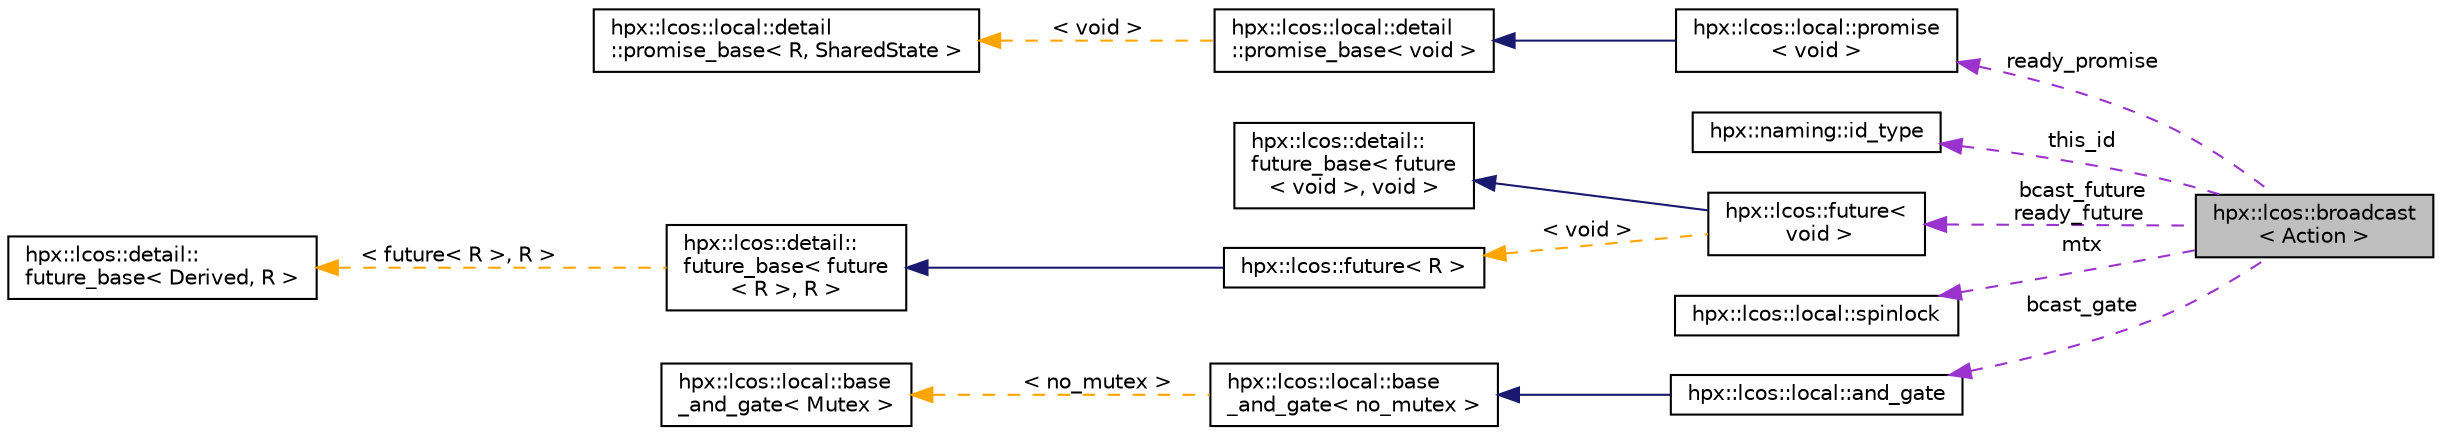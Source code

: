 digraph "hpx::lcos::broadcast&lt; Action &gt;"
{
  edge [fontname="Helvetica",fontsize="10",labelfontname="Helvetica",labelfontsize="10"];
  node [fontname="Helvetica",fontsize="10",shape=record];
  rankdir="LR";
  Node1 [label="hpx::lcos::broadcast\l\< Action \>",height=0.2,width=0.4,color="black", fillcolor="grey75", style="filled", fontcolor="black"];
  Node2 -> Node1 [dir="back",color="darkorchid3",fontsize="10",style="dashed",label=" ready_promise" ,fontname="Helvetica"];
  Node2 [label="hpx::lcos::local::promise\l\< void \>",height=0.2,width=0.4,color="black", fillcolor="white", style="filled",URL="$d3/dc1/classhpx_1_1lcos_1_1local_1_1promise_3_01void_01_4.html"];
  Node3 -> Node2 [dir="back",color="midnightblue",fontsize="10",style="solid",fontname="Helvetica"];
  Node3 [label="hpx::lcos::local::detail\l::promise_base\< void \>",height=0.2,width=0.4,color="black", fillcolor="white", style="filled",URL="$d5/da1/classhpx_1_1lcos_1_1local_1_1detail_1_1promise__base.html"];
  Node4 -> Node3 [dir="back",color="orange",fontsize="10",style="dashed",label=" \< void \>" ,fontname="Helvetica"];
  Node4 [label="hpx::lcos::local::detail\l::promise_base\< R, SharedState \>",height=0.2,width=0.4,color="black", fillcolor="white", style="filled",URL="$d5/da1/classhpx_1_1lcos_1_1local_1_1detail_1_1promise__base.html"];
  Node5 -> Node1 [dir="back",color="darkorchid3",fontsize="10",style="dashed",label=" this_id" ,fontname="Helvetica"];
  Node5 [label="hpx::naming::id_type",height=0.2,width=0.4,color="black", fillcolor="white", style="filled",URL="$db/dee/structhpx_1_1naming_1_1id__type.html"];
  Node6 -> Node1 [dir="back",color="darkorchid3",fontsize="10",style="dashed",label=" bcast_future\nready_future" ,fontname="Helvetica"];
  Node6 [label="hpx::lcos::future\<\l void \>",height=0.2,width=0.4,color="black", fillcolor="white", style="filled",URL="$d0/d33/classhpx_1_1lcos_1_1future.html"];
  Node7 -> Node6 [dir="back",color="midnightblue",fontsize="10",style="solid",fontname="Helvetica"];
  Node7 [label="hpx::lcos::detail::\lfuture_base\< future\l\< void \>, void \>",height=0.2,width=0.4,color="black", fillcolor="white", style="filled",URL="$d5/dd7/classhpx_1_1lcos_1_1detail_1_1future__base.html"];
  Node8 -> Node6 [dir="back",color="orange",fontsize="10",style="dashed",label=" \< void \>" ,fontname="Helvetica"];
  Node8 [label="hpx::lcos::future\< R \>",height=0.2,width=0.4,color="black", fillcolor="white", style="filled",URL="$d0/d33/classhpx_1_1lcos_1_1future.html"];
  Node9 -> Node8 [dir="back",color="midnightblue",fontsize="10",style="solid",fontname="Helvetica"];
  Node9 [label="hpx::lcos::detail::\lfuture_base\< future\l\< R \>, R \>",height=0.2,width=0.4,color="black", fillcolor="white", style="filled",URL="$d5/dd7/classhpx_1_1lcos_1_1detail_1_1future__base.html"];
  Node10 -> Node9 [dir="back",color="orange",fontsize="10",style="dashed",label=" \< future\< R \>, R \>" ,fontname="Helvetica"];
  Node10 [label="hpx::lcos::detail::\lfuture_base\< Derived, R \>",height=0.2,width=0.4,color="black", fillcolor="white", style="filled",URL="$d5/dd7/classhpx_1_1lcos_1_1detail_1_1future__base.html"];
  Node11 -> Node1 [dir="back",color="darkorchid3",fontsize="10",style="dashed",label=" mtx" ,fontname="Helvetica"];
  Node11 [label="hpx::lcos::local::spinlock",height=0.2,width=0.4,color="black", fillcolor="white", style="filled",URL="$da/dbc/structhpx_1_1lcos_1_1local_1_1spinlock.html",tooltip="boost::mutex-compatible spinlock class "];
  Node12 -> Node1 [dir="back",color="darkorchid3",fontsize="10",style="dashed",label=" bcast_gate" ,fontname="Helvetica"];
  Node12 [label="hpx::lcos::local::and_gate",height=0.2,width=0.4,color="black", fillcolor="white", style="filled",URL="$d6/d4e/structhpx_1_1lcos_1_1local_1_1and__gate.html"];
  Node13 -> Node12 [dir="back",color="midnightblue",fontsize="10",style="solid",fontname="Helvetica"];
  Node13 [label="hpx::lcos::local::base\l_and_gate\< no_mutex \>",height=0.2,width=0.4,color="black", fillcolor="white", style="filled",URL="$df/d91/structhpx_1_1lcos_1_1local_1_1base__and__gate.html"];
  Node14 -> Node13 [dir="back",color="orange",fontsize="10",style="dashed",label=" \< no_mutex \>" ,fontname="Helvetica"];
  Node14 [label="hpx::lcos::local::base\l_and_gate\< Mutex \>",height=0.2,width=0.4,color="black", fillcolor="white", style="filled",URL="$df/d91/structhpx_1_1lcos_1_1local_1_1base__and__gate.html"];
}
